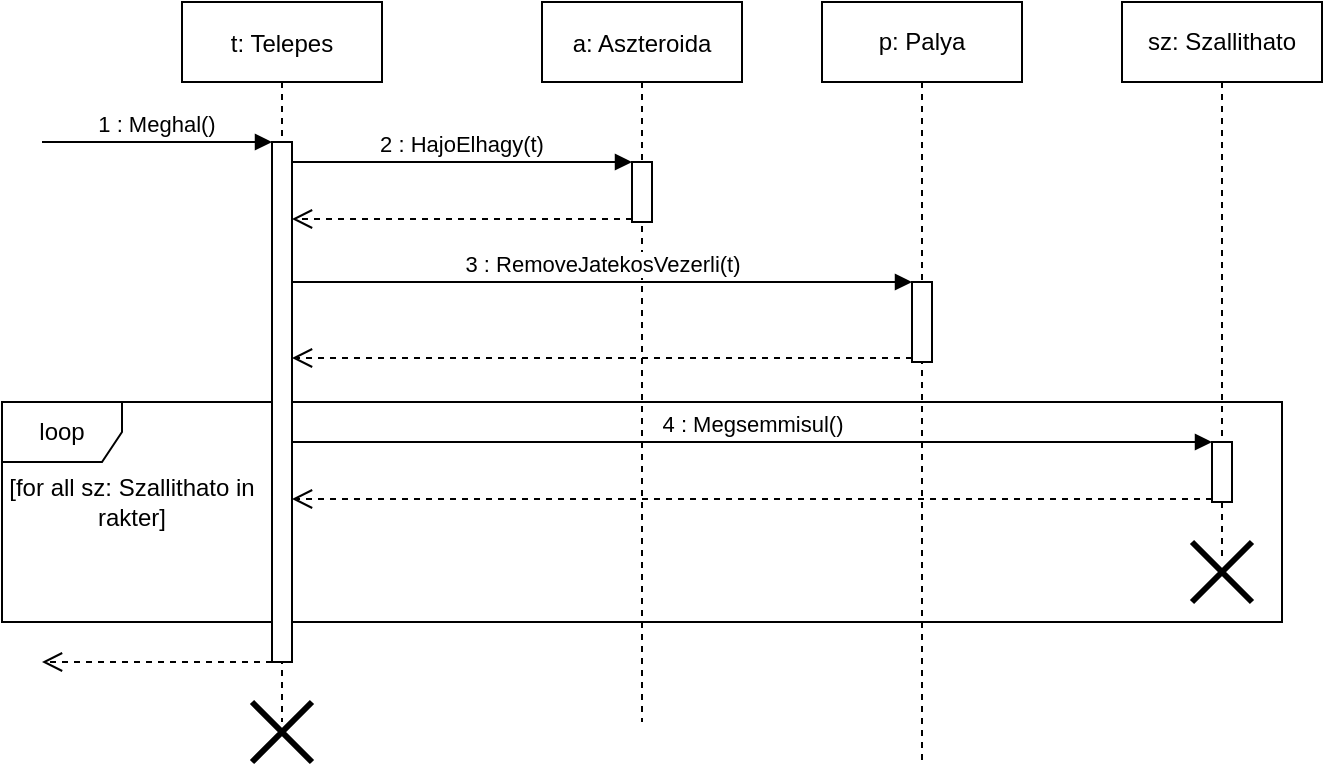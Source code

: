 <mxfile version="14.4.3" type="github">
  <diagram id="kgpKYQtTHZ0yAKxKKP6v" name="Page-1">
    <mxGraphModel dx="1038" dy="548" grid="1" gridSize="10" guides="1" tooltips="1" connect="1" arrows="1" fold="1" page="1" pageScale="1" pageWidth="850" pageHeight="1100" math="0" shadow="0">
      <root>
        <mxCell id="0" />
        <mxCell id="1" parent="0" />
        <mxCell id="E1oNnqgQ1YplHponmI9e-6" value="loop" style="shape=umlFrame;whiteSpace=wrap;html=1;" vertex="1" parent="1">
          <mxGeometry x="30" y="280" width="640" height="110" as="geometry" />
        </mxCell>
        <mxCell id="3nuBFxr9cyL0pnOWT2aG-1" value="t: Telepes" style="shape=umlLifeline;perimeter=lifelinePerimeter;container=1;collapsible=0;recursiveResize=0;rounded=0;shadow=0;strokeWidth=1;" parent="1" vertex="1">
          <mxGeometry x="120" y="80" width="100" height="360" as="geometry" />
        </mxCell>
        <mxCell id="3nuBFxr9cyL0pnOWT2aG-2" value="" style="points=[];perimeter=orthogonalPerimeter;rounded=0;shadow=0;strokeWidth=1;" parent="3nuBFxr9cyL0pnOWT2aG-1" vertex="1">
          <mxGeometry x="45" y="70" width="10" height="260" as="geometry" />
        </mxCell>
        <mxCell id="3nuBFxr9cyL0pnOWT2aG-3" value="1 : Meghal()" style="verticalAlign=bottom;startArrow=none;endArrow=block;startSize=8;shadow=0;strokeWidth=1;startFill=0;" parent="3nuBFxr9cyL0pnOWT2aG-1" target="3nuBFxr9cyL0pnOWT2aG-2" edge="1">
          <mxGeometry relative="1" as="geometry">
            <mxPoint x="-70" y="70" as="sourcePoint" />
          </mxGeometry>
        </mxCell>
        <mxCell id="3nuBFxr9cyL0pnOWT2aG-5" value="a: Aszteroida" style="shape=umlLifeline;perimeter=lifelinePerimeter;container=1;collapsible=0;recursiveResize=0;rounded=0;shadow=0;strokeWidth=1;" parent="1" vertex="1">
          <mxGeometry x="300" y="80" width="100" height="360" as="geometry" />
        </mxCell>
        <mxCell id="3nuBFxr9cyL0pnOWT2aG-6" value="" style="points=[];perimeter=orthogonalPerimeter;rounded=0;shadow=0;strokeWidth=1;" parent="3nuBFxr9cyL0pnOWT2aG-5" vertex="1">
          <mxGeometry x="45" y="80" width="10" height="30" as="geometry" />
        </mxCell>
        <mxCell id="3nuBFxr9cyL0pnOWT2aG-7" value="" style="verticalAlign=bottom;endArrow=open;dashed=1;endSize=8;exitX=0;exitY=0.95;shadow=0;strokeWidth=1;" parent="1" source="3nuBFxr9cyL0pnOWT2aG-6" target="3nuBFxr9cyL0pnOWT2aG-2" edge="1">
          <mxGeometry relative="1" as="geometry">
            <mxPoint x="275" y="236" as="targetPoint" />
          </mxGeometry>
        </mxCell>
        <mxCell id="3nuBFxr9cyL0pnOWT2aG-8" value="2 : HajoElhagy(t)" style="verticalAlign=bottom;endArrow=block;entryX=0;entryY=0;shadow=0;strokeWidth=1;" parent="1" source="3nuBFxr9cyL0pnOWT2aG-2" target="3nuBFxr9cyL0pnOWT2aG-6" edge="1">
          <mxGeometry relative="1" as="geometry">
            <mxPoint x="275" y="160" as="sourcePoint" />
          </mxGeometry>
        </mxCell>
        <mxCell id="E1oNnqgQ1YplHponmI9e-1" value="p: Palya" style="shape=umlLifeline;perimeter=lifelinePerimeter;whiteSpace=wrap;html=1;container=1;collapsible=0;recursiveResize=0;outlineConnect=0;" vertex="1" parent="1">
          <mxGeometry x="440" y="80" width="100" height="380" as="geometry" />
        </mxCell>
        <mxCell id="E1oNnqgQ1YplHponmI9e-3" value="" style="html=1;points=[];perimeter=orthogonalPerimeter;" vertex="1" parent="E1oNnqgQ1YplHponmI9e-1">
          <mxGeometry x="45" y="140" width="10" height="40" as="geometry" />
        </mxCell>
        <mxCell id="E1oNnqgQ1YplHponmI9e-2" value="sz: Szallithato" style="shape=umlLifeline;perimeter=lifelinePerimeter;whiteSpace=wrap;html=1;container=1;collapsible=0;recursiveResize=0;outlineConnect=0;" vertex="1" parent="1">
          <mxGeometry x="590" y="80" width="100" height="280" as="geometry" />
        </mxCell>
        <mxCell id="E1oNnqgQ1YplHponmI9e-8" value="" style="html=1;points=[];perimeter=orthogonalPerimeter;" vertex="1" parent="E1oNnqgQ1YplHponmI9e-2">
          <mxGeometry x="45" y="220" width="10" height="30" as="geometry" />
        </mxCell>
        <mxCell id="E1oNnqgQ1YplHponmI9e-4" value="3 : RemoveJatekosVezerli(t)" style="html=1;verticalAlign=bottom;endArrow=block;entryX=0;entryY=0;" edge="1" target="E1oNnqgQ1YplHponmI9e-3" parent="1" source="3nuBFxr9cyL0pnOWT2aG-2">
          <mxGeometry relative="1" as="geometry">
            <mxPoint x="410" y="210" as="sourcePoint" />
          </mxGeometry>
        </mxCell>
        <mxCell id="E1oNnqgQ1YplHponmI9e-5" value="" style="html=1;verticalAlign=bottom;endArrow=open;dashed=1;endSize=8;exitX=0;exitY=0.95;" edge="1" source="E1oNnqgQ1YplHponmI9e-3" parent="1" target="3nuBFxr9cyL0pnOWT2aG-2">
          <mxGeometry relative="1" as="geometry">
            <mxPoint x="410" y="286" as="targetPoint" />
          </mxGeometry>
        </mxCell>
        <mxCell id="E1oNnqgQ1YplHponmI9e-7" value="[for all sz: Szallithato in rakter]" style="text;html=1;strokeColor=none;fillColor=none;align=center;verticalAlign=middle;whiteSpace=wrap;rounded=0;" vertex="1" parent="1">
          <mxGeometry x="30" y="320" width="130" height="20" as="geometry" />
        </mxCell>
        <mxCell id="E1oNnqgQ1YplHponmI9e-9" value="4 : Megsemmisul()" style="html=1;verticalAlign=bottom;endArrow=block;entryX=0;entryY=0;" edge="1" target="E1oNnqgQ1YplHponmI9e-8" parent="1" source="3nuBFxr9cyL0pnOWT2aG-2">
          <mxGeometry relative="1" as="geometry">
            <mxPoint x="560" y="320" as="sourcePoint" />
          </mxGeometry>
        </mxCell>
        <mxCell id="E1oNnqgQ1YplHponmI9e-10" value="" style="html=1;verticalAlign=bottom;endArrow=open;dashed=1;endSize=8;exitX=0;exitY=0.95;" edge="1" source="E1oNnqgQ1YplHponmI9e-8" parent="1" target="3nuBFxr9cyL0pnOWT2aG-2">
          <mxGeometry relative="1" as="geometry">
            <mxPoint x="560" y="396" as="targetPoint" />
          </mxGeometry>
        </mxCell>
        <mxCell id="E1oNnqgQ1YplHponmI9e-11" value="" style="shape=umlDestroy;whiteSpace=wrap;html=1;strokeWidth=3;" vertex="1" parent="1">
          <mxGeometry x="625" y="350" width="30" height="30" as="geometry" />
        </mxCell>
        <mxCell id="E1oNnqgQ1YplHponmI9e-12" value="" style="html=1;verticalAlign=bottom;endArrow=open;dashed=1;endSize=8;" edge="1" parent="1" source="3nuBFxr9cyL0pnOWT2aG-2">
          <mxGeometry relative="1" as="geometry">
            <mxPoint x="460" y="250" as="sourcePoint" />
            <mxPoint x="50" y="410" as="targetPoint" />
            <mxPoint as="offset" />
          </mxGeometry>
        </mxCell>
        <mxCell id="E1oNnqgQ1YplHponmI9e-13" value="" style="shape=umlDestroy;whiteSpace=wrap;html=1;strokeWidth=3;" vertex="1" parent="1">
          <mxGeometry x="155" y="430" width="30" height="30" as="geometry" />
        </mxCell>
      </root>
    </mxGraphModel>
  </diagram>
</mxfile>
